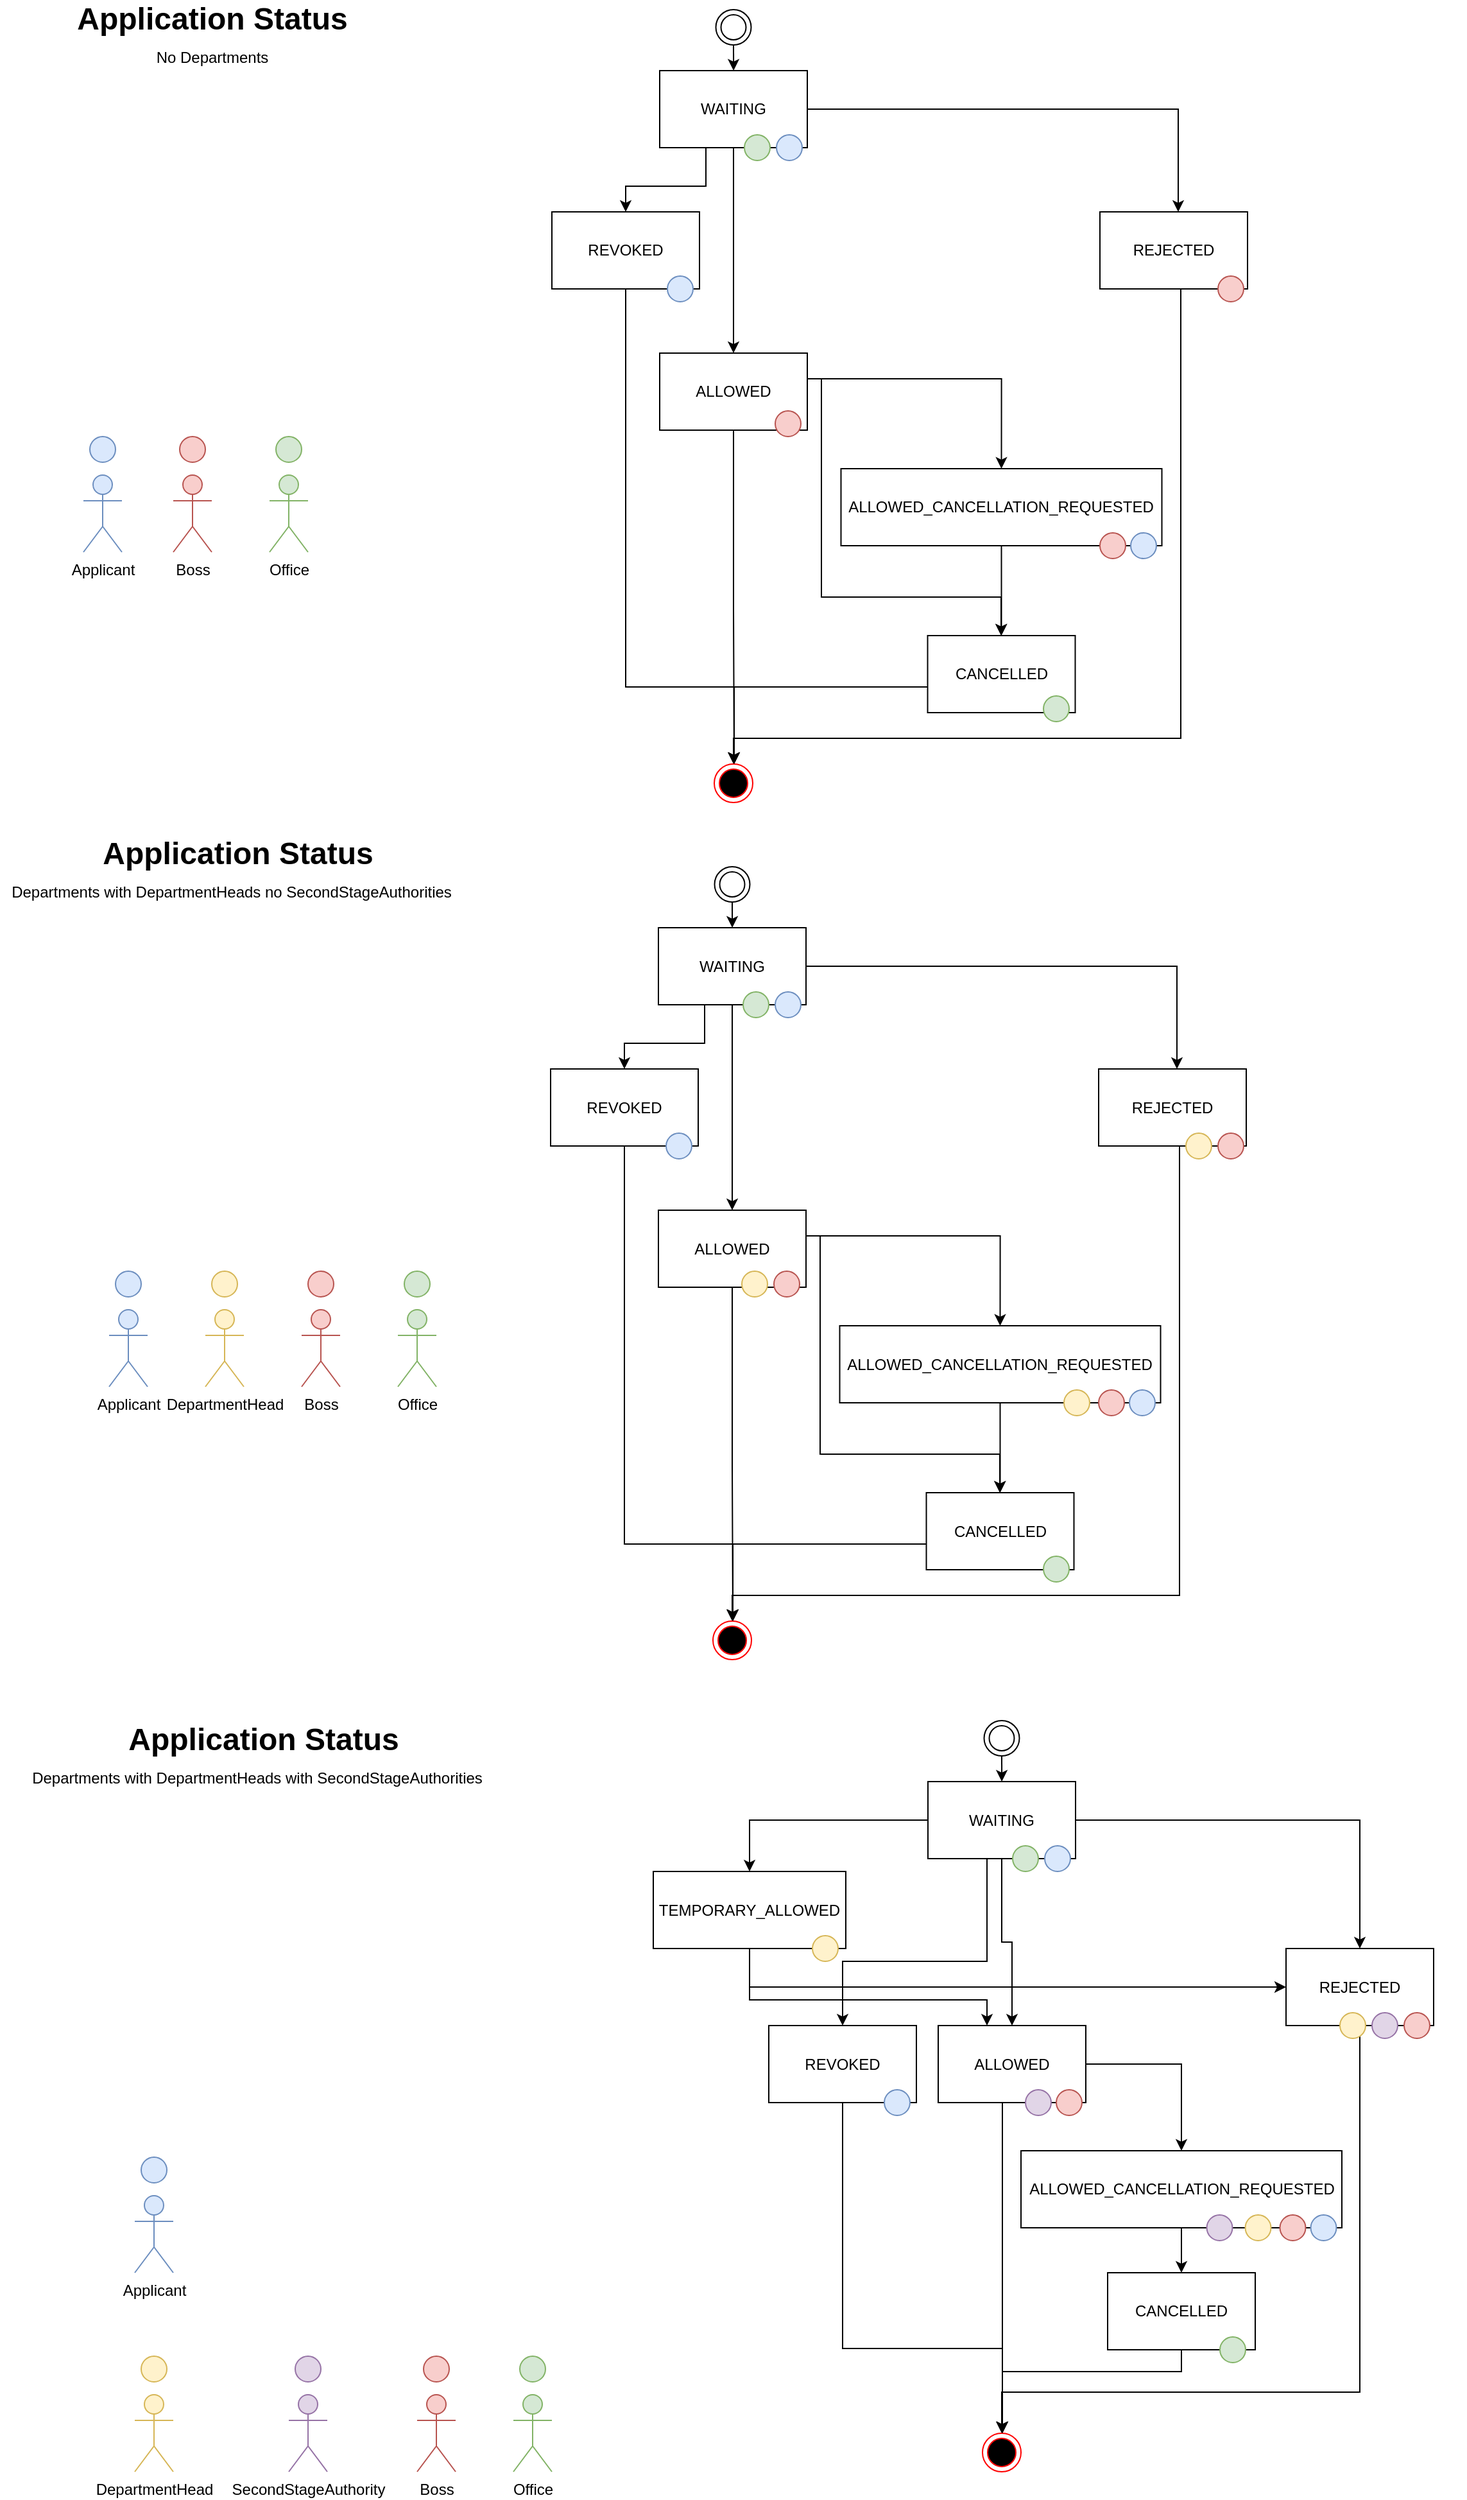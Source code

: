 <mxfile version="14.0.1" type="device"><diagram id="g-xDavWWQ0HRnOwT0rsQ" name="Page-1"><mxGraphModel dx="4890" dy="2297" grid="0" gridSize="10" guides="1" tooltips="1" connect="1" arrows="1" fold="1" page="1" pageScale="1" pageWidth="827" pageHeight="1169" math="0" shadow="0"><root><mxCell id="0"/><mxCell id="1" parent="0"/><mxCell id="nY6R7dculZnkkJ1szElw-7" value="" style="edgeStyle=orthogonalEdgeStyle;rounded=0;orthogonalLoop=1;jettySize=auto;html=1;" parent="1" source="nY6R7dculZnkkJ1szElw-1" target="nY6R7dculZnkkJ1szElw-5" edge="1"><mxGeometry relative="1" as="geometry"/></mxCell><mxCell id="nY6R7dculZnkkJ1szElw-10" style="edgeStyle=orthogonalEdgeStyle;rounded=0;orthogonalLoop=1;jettySize=auto;html=1;" parent="1" source="nY6R7dculZnkkJ1szElw-1" target="nY6R7dculZnkkJ1szElw-9" edge="1"><mxGeometry relative="1" as="geometry"><Array as="points"><mxPoint x="588" y="210"/></Array></mxGeometry></mxCell><mxCell id="nY6R7dculZnkkJ1szElw-24" style="edgeStyle=orthogonalEdgeStyle;rounded=0;orthogonalLoop=1;jettySize=auto;html=1;entryX=0.5;entryY=0;entryDx=0;entryDy=0;" parent="1" source="nY6R7dculZnkkJ1szElw-1" target="nY6R7dculZnkkJ1szElw-21" edge="1"><mxGeometry relative="1" as="geometry"><mxPoint x="120" y="510" as="targetPoint"/><Array as="points"><mxPoint x="220" y="270"/><mxPoint x="158" y="270"/></Array></mxGeometry></mxCell><mxCell id="nY6R7dculZnkkJ1szElw-1" value="WAITING" style="rounded=0;whiteSpace=wrap;html=1;" parent="1" vertex="1"><mxGeometry x="184" y="180" width="115" height="60" as="geometry"/></mxCell><mxCell id="nY6R7dculZnkkJ1szElw-2" value="&lt;b&gt;&lt;font style=&quot;font-size: 24px&quot;&gt;Application Status&lt;/font&gt;&lt;/b&gt;" style="text;html=1;align=center;verticalAlign=middle;resizable=0;points=[];autosize=1;" parent="1" vertex="1"><mxGeometry x="-280" y="130" width="230" height="20" as="geometry"/></mxCell><mxCell id="nY6R7dculZnkkJ1szElw-16" style="edgeStyle=orthogonalEdgeStyle;rounded=0;orthogonalLoop=1;jettySize=auto;html=1;exitX=0.5;exitY=1;exitDx=0;exitDy=0;" parent="1" source="nY6R7dculZnkkJ1szElw-5" target="nY6R7dculZnkkJ1szElw-13" edge="1"><mxGeometry relative="1" as="geometry"><Array as="points"><mxPoint x="242" y="600"/><mxPoint x="242" y="600"/></Array></mxGeometry></mxCell><mxCell id="nY6R7dculZnkkJ1szElw-22" style="edgeStyle=orthogonalEdgeStyle;rounded=0;orthogonalLoop=1;jettySize=auto;html=1;entryX=0.5;entryY=0;entryDx=0;entryDy=0;exitX=1;exitY=0.5;exitDx=0;exitDy=0;" parent="1" source="nY6R7dculZnkkJ1szElw-5" target="7NPfT6Cuin0GZXeHlsJb-2" edge="1"><mxGeometry relative="1" as="geometry"><Array as="points"><mxPoint x="450" y="420"/></Array></mxGeometry></mxCell><mxCell id="7NPfT6Cuin0GZXeHlsJb-9" style="edgeStyle=orthogonalEdgeStyle;rounded=0;orthogonalLoop=1;jettySize=auto;html=1;exitX=1;exitY=0.5;exitDx=0;exitDy=0;" edge="1" parent="1" source="nY6R7dculZnkkJ1szElw-5" target="nY6R7dculZnkkJ1szElw-20"><mxGeometry relative="1" as="geometry"><Array as="points"><mxPoint x="299" y="420"/><mxPoint x="310" y="420"/><mxPoint x="310" y="590"/><mxPoint x="450" y="590"/></Array></mxGeometry></mxCell><mxCell id="nY6R7dculZnkkJ1szElw-5" value="ALLOWED" style="rounded=0;whiteSpace=wrap;html=1;" parent="1" vertex="1"><mxGeometry x="184" y="400" width="115" height="60" as="geometry"/></mxCell><mxCell id="nY6R7dculZnkkJ1szElw-18" style="edgeStyle=orthogonalEdgeStyle;rounded=0;orthogonalLoop=1;jettySize=auto;html=1;entryX=0.5;entryY=0;entryDx=0;entryDy=0;" parent="1" source="nY6R7dculZnkkJ1szElw-9" target="nY6R7dculZnkkJ1szElw-13" edge="1"><mxGeometry relative="1" as="geometry"><Array as="points"><mxPoint x="590" y="700"/><mxPoint x="242" y="700"/></Array></mxGeometry></mxCell><mxCell id="nY6R7dculZnkkJ1szElw-9" value="REJECTED" style="rounded=0;whiteSpace=wrap;html=1;" parent="1" vertex="1"><mxGeometry x="527" y="290" width="115" height="60" as="geometry"/></mxCell><mxCell id="nY6R7dculZnkkJ1szElw-13" value="" style="ellipse;html=1;shape=endState;fillColor=#000000;strokeColor=#ff0000;" parent="1" vertex="1"><mxGeometry x="226.5" y="720" width="30" height="30" as="geometry"/></mxCell><mxCell id="nY6R7dculZnkkJ1szElw-15" style="edgeStyle=orthogonalEdgeStyle;rounded=0;orthogonalLoop=1;jettySize=auto;html=1;" parent="1" source="nY6R7dculZnkkJ1szElw-14" target="nY6R7dculZnkkJ1szElw-1" edge="1"><mxGeometry relative="1" as="geometry"/></mxCell><mxCell id="nY6R7dculZnkkJ1szElw-14" value="" style="ellipse;shape=doubleEllipse;html=1;dashed=0;whitespace=wrap;aspect=fixed;" parent="1" vertex="1"><mxGeometry x="227.75" y="132.5" width="27.5" height="27.5" as="geometry"/></mxCell><mxCell id="nY6R7dculZnkkJ1szElw-23" style="edgeStyle=orthogonalEdgeStyle;rounded=0;orthogonalLoop=1;jettySize=auto;html=1;" parent="1" source="nY6R7dculZnkkJ1szElw-20" target="nY6R7dculZnkkJ1szElw-13" edge="1"><mxGeometry relative="1" as="geometry"><Array as="points"><mxPoint x="242" y="660"/></Array></mxGeometry></mxCell><mxCell id="nY6R7dculZnkkJ1szElw-20" value="CANCELLED" style="rounded=0;whiteSpace=wrap;html=1;" parent="1" vertex="1"><mxGeometry x="392.75" y="620" width="115" height="60" as="geometry"/></mxCell><mxCell id="nY6R7dculZnkkJ1szElw-25" style="edgeStyle=orthogonalEdgeStyle;rounded=0;orthogonalLoop=1;jettySize=auto;html=1;" parent="1" source="nY6R7dculZnkkJ1szElw-21" target="nY6R7dculZnkkJ1szElw-13" edge="1"><mxGeometry relative="1" as="geometry"><Array as="points"><mxPoint x="158" y="660"/><mxPoint x="242" y="660"/></Array></mxGeometry></mxCell><mxCell id="nY6R7dculZnkkJ1szElw-26" value="Boss" style="shape=umlActor;verticalLabelPosition=bottom;verticalAlign=top;html=1;outlineConnect=0;fillColor=#f8cecc;strokeColor=#b85450;" parent="1" vertex="1"><mxGeometry x="-195" y="495" width="30" height="60" as="geometry"/></mxCell><mxCell id="nY6R7dculZnkkJ1szElw-27" value="Applicant" style="shape=umlActor;verticalLabelPosition=bottom;verticalAlign=top;html=1;outlineConnect=0;fillColor=#dae8fc;strokeColor=#6c8ebf;" parent="1" vertex="1"><mxGeometry x="-265" y="495" width="30" height="60" as="geometry"/></mxCell><mxCell id="nY6R7dculZnkkJ1szElw-37" value="" style="ellipse;whiteSpace=wrap;html=1;aspect=fixed;fillColor=#f8cecc;strokeColor=#b85450;" parent="1" vertex="1"><mxGeometry x="-190" y="465" width="20" height="20" as="geometry"/></mxCell><mxCell id="nY6R7dculZnkkJ1szElw-41" value="" style="group" parent="1" vertex="1" connectable="0"><mxGeometry x="569" y="340" width="70" height="20" as="geometry"/></mxCell><mxCell id="nY6R7dculZnkkJ1szElw-40" value="" style="ellipse;whiteSpace=wrap;html=1;aspect=fixed;fillColor=#f8cecc;strokeColor=#b85450;" parent="nY6R7dculZnkkJ1szElw-41" vertex="1"><mxGeometry x="50" width="20" height="20" as="geometry"/></mxCell><mxCell id="nY6R7dculZnkkJ1szElw-46" value="Office" style="shape=umlActor;verticalLabelPosition=bottom;verticalAlign=top;html=1;outlineConnect=0;fillColor=#d5e8d4;strokeColor=#82b366;" parent="1" vertex="1"><mxGeometry x="-120" y="495" width="30" height="60" as="geometry"/></mxCell><mxCell id="nY6R7dculZnkkJ1szElw-51" value="" style="ellipse;whiteSpace=wrap;html=1;aspect=fixed;fillColor=#d5e8d4;strokeColor=#82b366;" parent="1" vertex="1"><mxGeometry x="-115" y="465" width="20" height="20" as="geometry"/></mxCell><mxCell id="nY6R7dculZnkkJ1szElw-52" value="" style="ellipse;whiteSpace=wrap;html=1;aspect=fixed;fillColor=#d5e8d4;strokeColor=#82b366;" parent="1" vertex="1"><mxGeometry x="483" y="667" width="20" height="20" as="geometry"/></mxCell><mxCell id="nY6R7dculZnkkJ1szElw-53" value="" style="ellipse;whiteSpace=wrap;html=1;aspect=fixed;fillColor=#dae8fc;strokeColor=#6c8ebf;" parent="1" vertex="1"><mxGeometry x="-260" y="465" width="20" height="20" as="geometry"/></mxCell><mxCell id="nY6R7dculZnkkJ1szElw-57" value="" style="ellipse;whiteSpace=wrap;html=1;aspect=fixed;fillColor=#dae8fc;strokeColor=#6c8ebf;" parent="1" vertex="1"><mxGeometry x="275" y="230" width="20" height="20" as="geometry"/></mxCell><mxCell id="nY6R7dculZnkkJ1szElw-59" value="" style="group" parent="1" vertex="1" connectable="0"><mxGeometry x="224" y="445" width="70" height="20" as="geometry"/></mxCell><mxCell id="nY6R7dculZnkkJ1szElw-62" value="" style="ellipse;whiteSpace=wrap;html=1;aspect=fixed;fillColor=#f8cecc;strokeColor=#b85450;" parent="nY6R7dculZnkkJ1szElw-59" vertex="1"><mxGeometry x="50" width="20" height="20" as="geometry"/></mxCell><mxCell id="nY6R7dculZnkkJ1szElw-147" value="" style="ellipse;whiteSpace=wrap;html=1;aspect=fixed;fillColor=#d5e8d4;strokeColor=#82b366;" parent="1" vertex="1"><mxGeometry x="250" y="230" width="20" height="20" as="geometry"/></mxCell><mxCell id="nY6R7dculZnkkJ1szElw-153" value="&lt;b&gt;&lt;font style=&quot;font-size: 24px&quot;&gt;Application Status&lt;/font&gt;&lt;/b&gt;" style="text;html=1;align=center;verticalAlign=middle;resizable=0;points=[];autosize=1;" parent="1" vertex="1"><mxGeometry x="-260" y="780" width="230" height="20" as="geometry"/></mxCell><mxCell id="nY6R7dculZnkkJ1szElw-169" value="Boss" style="shape=umlActor;verticalLabelPosition=bottom;verticalAlign=top;html=1;outlineConnect=0;fillColor=#f8cecc;strokeColor=#b85450;" parent="1" vertex="1"><mxGeometry x="-95" y="1145" width="30" height="60" as="geometry"/></mxCell><mxCell id="nY6R7dculZnkkJ1szElw-170" value="Applicant" style="shape=umlActor;verticalLabelPosition=bottom;verticalAlign=top;html=1;outlineConnect=0;fillColor=#dae8fc;strokeColor=#6c8ebf;" parent="1" vertex="1"><mxGeometry x="-245" y="1145" width="30" height="60" as="geometry"/></mxCell><mxCell id="nY6R7dculZnkkJ1szElw-171" value="DepartmentHead" style="shape=umlActor;verticalLabelPosition=bottom;verticalAlign=top;html=1;outlineConnect=0;fillColor=#fff2cc;strokeColor=#d6b656;" parent="1" vertex="1"><mxGeometry x="-170" y="1145" width="30" height="60" as="geometry"/></mxCell><mxCell id="nY6R7dculZnkkJ1szElw-173" value="" style="ellipse;whiteSpace=wrap;html=1;aspect=fixed;fillColor=#fff2cc;strokeColor=#d6b656;" parent="1" vertex="1"><mxGeometry x="-165" y="1115" width="20" height="20" as="geometry"/></mxCell><mxCell id="nY6R7dculZnkkJ1szElw-175" value="" style="ellipse;whiteSpace=wrap;html=1;aspect=fixed;fillColor=#f8cecc;strokeColor=#b85450;" parent="1" vertex="1"><mxGeometry x="-90" y="1115" width="20" height="20" as="geometry"/></mxCell><mxCell id="nY6R7dculZnkkJ1szElw-180" value="Office" style="shape=umlActor;verticalLabelPosition=bottom;verticalAlign=top;html=1;outlineConnect=0;fillColor=#d5e8d4;strokeColor=#82b366;" parent="1" vertex="1"><mxGeometry x="-20" y="1145" width="30" height="60" as="geometry"/></mxCell><mxCell id="nY6R7dculZnkkJ1szElw-181" value="" style="ellipse;whiteSpace=wrap;html=1;aspect=fixed;fillColor=#d5e8d4;strokeColor=#82b366;" parent="1" vertex="1"><mxGeometry x="-15" y="1115" width="20" height="20" as="geometry"/></mxCell><mxCell id="nY6R7dculZnkkJ1szElw-183" value="" style="ellipse;whiteSpace=wrap;html=1;aspect=fixed;fillColor=#dae8fc;strokeColor=#6c8ebf;" parent="1" vertex="1"><mxGeometry x="-240" y="1115" width="20" height="20" as="geometry"/></mxCell><mxCell id="nY6R7dculZnkkJ1szElw-192" value="" style="edgeStyle=orthogonalEdgeStyle;rounded=0;orthogonalLoop=1;jettySize=auto;html=1;" parent="1" source="nY6R7dculZnkkJ1szElw-196" target="nY6R7dculZnkkJ1szElw-200" edge="1"><mxGeometry relative="1" as="geometry"/></mxCell><mxCell id="nY6R7dculZnkkJ1szElw-193" value="" style="edgeStyle=orthogonalEdgeStyle;rounded=0;orthogonalLoop=1;jettySize=auto;html=1;" parent="1" source="nY6R7dculZnkkJ1szElw-196" target="nY6R7dculZnkkJ1szElw-203" edge="1"><mxGeometry relative="1" as="geometry"/></mxCell><mxCell id="nY6R7dculZnkkJ1szElw-194" style="edgeStyle=orthogonalEdgeStyle;rounded=0;orthogonalLoop=1;jettySize=auto;html=1;" parent="1" source="nY6R7dculZnkkJ1szElw-196" target="nY6R7dculZnkkJ1szElw-205" edge="1"><mxGeometry relative="1" as="geometry"/></mxCell><mxCell id="nY6R7dculZnkkJ1szElw-195" style="edgeStyle=orthogonalEdgeStyle;rounded=0;orthogonalLoop=1;jettySize=auto;html=1;entryX=0.5;entryY=0;entryDx=0;entryDy=0;" parent="1" source="nY6R7dculZnkkJ1szElw-196" target="nY6R7dculZnkkJ1szElw-212" edge="1"><mxGeometry relative="1" as="geometry"><mxPoint x="329" y="1842.5" as="targetPoint"/><Array as="points"><mxPoint x="439" y="1652.5"/><mxPoint x="326" y="1652.5"/></Array></mxGeometry></mxCell><mxCell id="nY6R7dculZnkkJ1szElw-196" value="WAITING" style="rounded=0;whiteSpace=wrap;html=1;" parent="1" vertex="1"><mxGeometry x="393" y="1512.5" width="115" height="60" as="geometry"/></mxCell><mxCell id="nY6R7dculZnkkJ1szElw-197" value="&lt;b&gt;&lt;font style=&quot;font-size: 24px&quot;&gt;Application Status&lt;/font&gt;&lt;/b&gt;" style="text;html=1;align=center;verticalAlign=middle;resizable=0;points=[];autosize=1;" parent="1" vertex="1"><mxGeometry x="-240" y="1470" width="230" height="20" as="geometry"/></mxCell><mxCell id="nY6R7dculZnkkJ1szElw-198" value="" style="edgeStyle=orthogonalEdgeStyle;rounded=0;orthogonalLoop=1;jettySize=auto;html=1;" parent="1" source="nY6R7dculZnkkJ1szElw-200" target="nY6R7dculZnkkJ1szElw-203" edge="1"><mxGeometry relative="1" as="geometry"><Array as="points"><mxPoint x="254" y="1682.5"/><mxPoint x="439" y="1682.5"/></Array></mxGeometry></mxCell><mxCell id="nY6R7dculZnkkJ1szElw-199" style="edgeStyle=orthogonalEdgeStyle;rounded=0;orthogonalLoop=1;jettySize=auto;html=1;entryX=0;entryY=0.5;entryDx=0;entryDy=0;" parent="1" target="nY6R7dculZnkkJ1szElw-205" edge="1"><mxGeometry relative="1" as="geometry"><mxPoint x="254" y="1652.5" as="sourcePoint"/><Array as="points"><mxPoint x="254" y="1672.5"/></Array></mxGeometry></mxCell><mxCell id="nY6R7dculZnkkJ1szElw-201" style="edgeStyle=orthogonalEdgeStyle;rounded=0;orthogonalLoop=1;jettySize=auto;html=1;exitX=0.5;exitY=1;exitDx=0;exitDy=0;" parent="1" source="nY6R7dculZnkkJ1szElw-203" target="nY6R7dculZnkkJ1szElw-206" edge="1"><mxGeometry relative="1" as="geometry"><Array as="points"><mxPoint x="451" y="1932.5"/><mxPoint x="451" y="1932.5"/></Array></mxGeometry></mxCell><mxCell id="nY6R7dculZnkkJ1szElw-204" style="edgeStyle=orthogonalEdgeStyle;rounded=0;orthogonalLoop=1;jettySize=auto;html=1;entryX=0.5;entryY=0;entryDx=0;entryDy=0;" parent="1" source="nY6R7dculZnkkJ1szElw-205" target="nY6R7dculZnkkJ1szElw-206" edge="1"><mxGeometry relative="1" as="geometry"><Array as="points"><mxPoint x="730" y="1988"/><mxPoint x="451" y="1988"/></Array></mxGeometry></mxCell><mxCell id="nY6R7dculZnkkJ1szElw-206" value="" style="ellipse;html=1;shape=endState;fillColor=#000000;strokeColor=#ff0000;" parent="1" vertex="1"><mxGeometry x="435.5" y="2020" width="30" height="30" as="geometry"/></mxCell><mxCell id="nY6R7dculZnkkJ1szElw-207" style="edgeStyle=orthogonalEdgeStyle;rounded=0;orthogonalLoop=1;jettySize=auto;html=1;" parent="1" source="nY6R7dculZnkkJ1szElw-208" target="nY6R7dculZnkkJ1szElw-196" edge="1"><mxGeometry relative="1" as="geometry"/></mxCell><mxCell id="nY6R7dculZnkkJ1szElw-208" value="" style="ellipse;shape=doubleEllipse;html=1;dashed=0;whitespace=wrap;aspect=fixed;" parent="1" vertex="1"><mxGeometry x="436.75" y="1465" width="27.5" height="27.5" as="geometry"/></mxCell><mxCell id="nY6R7dculZnkkJ1szElw-209" style="edgeStyle=orthogonalEdgeStyle;rounded=0;orthogonalLoop=1;jettySize=auto;html=1;exitX=0.5;exitY=1;exitDx=0;exitDy=0;" parent="1" source="nY6R7dculZnkkJ1szElw-210" target="nY6R7dculZnkkJ1szElw-206" edge="1"><mxGeometry relative="1" as="geometry"><Array as="points"><mxPoint x="591" y="1972"/><mxPoint x="451" y="1972"/></Array></mxGeometry></mxCell><mxCell id="nY6R7dculZnkkJ1szElw-211" style="edgeStyle=orthogonalEdgeStyle;rounded=0;orthogonalLoop=1;jettySize=auto;html=1;" parent="1" source="nY6R7dculZnkkJ1szElw-212" target="nY6R7dculZnkkJ1szElw-206" edge="1"><mxGeometry relative="1" as="geometry"><Array as="points"><mxPoint x="327" y="1954"/><mxPoint x="451" y="1954"/></Array></mxGeometry></mxCell><mxCell id="nY6R7dculZnkkJ1szElw-213" value="Boss" style="shape=umlActor;verticalLabelPosition=bottom;verticalAlign=top;html=1;outlineConnect=0;fillColor=#f8cecc;strokeColor=#b85450;" parent="1" vertex="1"><mxGeometry x="-5" y="1990" width="30" height="60" as="geometry"/></mxCell><mxCell id="nY6R7dculZnkkJ1szElw-214" value="Applicant" style="shape=umlActor;verticalLabelPosition=bottom;verticalAlign=top;html=1;outlineConnect=0;fillColor=#dae8fc;strokeColor=#6c8ebf;" parent="1" vertex="1"><mxGeometry x="-225" y="1835" width="30" height="60" as="geometry"/></mxCell><mxCell id="nY6R7dculZnkkJ1szElw-215" value="DepartmentHead" style="shape=umlActor;verticalLabelPosition=bottom;verticalAlign=top;html=1;outlineConnect=0;fillColor=#fff2cc;strokeColor=#d6b656;" parent="1" vertex="1"><mxGeometry x="-225" y="1990" width="30" height="60" as="geometry"/></mxCell><mxCell id="nY6R7dculZnkkJ1szElw-216" value="SecondStageAuthority" style="shape=umlActor;verticalLabelPosition=bottom;verticalAlign=top;html=1;outlineConnect=0;fillColor=#e1d5e7;strokeColor=#9673a6;" parent="1" vertex="1"><mxGeometry x="-105" y="1990" width="30" height="60" as="geometry"/></mxCell><mxCell id="nY6R7dculZnkkJ1szElw-217" value="" style="ellipse;whiteSpace=wrap;html=1;aspect=fixed;fillColor=#fff2cc;strokeColor=#d6b656;" parent="1" vertex="1"><mxGeometry x="-220" y="1960" width="20" height="20" as="geometry"/></mxCell><mxCell id="nY6R7dculZnkkJ1szElw-218" value="" style="ellipse;whiteSpace=wrap;html=1;aspect=fixed;fillColor=#e1d5e7;strokeColor=#9673a6;" parent="1" vertex="1"><mxGeometry x="-100" y="1960" width="20" height="20" as="geometry"/></mxCell><mxCell id="nY6R7dculZnkkJ1szElw-219" value="" style="ellipse;whiteSpace=wrap;html=1;aspect=fixed;fillColor=#f8cecc;strokeColor=#b85450;" parent="1" vertex="1"><mxGeometry y="1960" width="20" height="20" as="geometry"/></mxCell><mxCell id="nY6R7dculZnkkJ1szElw-224" value="Office" style="shape=umlActor;verticalLabelPosition=bottom;verticalAlign=top;html=1;outlineConnect=0;fillColor=#d5e8d4;strokeColor=#82b366;" parent="1" vertex="1"><mxGeometry x="70" y="1990" width="30" height="60" as="geometry"/></mxCell><mxCell id="nY6R7dculZnkkJ1szElw-225" value="" style="ellipse;whiteSpace=wrap;html=1;aspect=fixed;fillColor=#d5e8d4;strokeColor=#82b366;" parent="1" vertex="1"><mxGeometry x="75" y="1960" width="20" height="20" as="geometry"/></mxCell><mxCell id="nY6R7dculZnkkJ1szElw-227" value="" style="ellipse;whiteSpace=wrap;html=1;aspect=fixed;fillColor=#dae8fc;strokeColor=#6c8ebf;" parent="1" vertex="1"><mxGeometry x="-220" y="1805" width="20" height="20" as="geometry"/></mxCell><mxCell id="nY6R7dculZnkkJ1szElw-230" value="" style="ellipse;whiteSpace=wrap;html=1;aspect=fixed;fillColor=#dae8fc;strokeColor=#6c8ebf;" parent="1" vertex="1"><mxGeometry x="484" y="1562.5" width="20" height="20" as="geometry"/></mxCell><mxCell id="nY6R7dculZnkkJ1szElw-235" value="" style="ellipse;whiteSpace=wrap;html=1;aspect=fixed;fillColor=#d5e8d4;strokeColor=#82b366;" parent="1" vertex="1"><mxGeometry x="459" y="1562.5" width="20" height="20" as="geometry"/></mxCell><mxCell id="nY6R7dculZnkkJ1szElw-238" value="No Departments" style="text;html=1;align=center;verticalAlign=middle;resizable=0;points=[];autosize=1;" parent="1" vertex="1"><mxGeometry x="-215" y="160" width="100" height="20" as="geometry"/></mxCell><mxCell id="nY6R7dculZnkkJ1szElw-239" value="Departments with DepartmentHeads no SecondStageAuthorities" style="text;html=1;align=center;verticalAlign=middle;resizable=0;points=[];autosize=1;" parent="1" vertex="1"><mxGeometry x="-330" y="810" width="360" height="20" as="geometry"/></mxCell><mxCell id="nY6R7dculZnkkJ1szElw-240" value="Departments with DepartmentHeads with SecondStageAuthorities" style="text;html=1;align=center;verticalAlign=middle;resizable=0;points=[];autosize=1;" parent="1" vertex="1"><mxGeometry x="-315" y="1500" width="370" height="20" as="geometry"/></mxCell><mxCell id="7NPfT6Cuin0GZXeHlsJb-3" style="edgeStyle=orthogonalEdgeStyle;rounded=0;orthogonalLoop=1;jettySize=auto;html=1;exitX=0.5;exitY=1;exitDx=0;exitDy=0;entryX=0.5;entryY=0;entryDx=0;entryDy=0;" edge="1" parent="1" source="7NPfT6Cuin0GZXeHlsJb-2" target="nY6R7dculZnkkJ1szElw-20"><mxGeometry relative="1" as="geometry"/></mxCell><mxCell id="7NPfT6Cuin0GZXeHlsJb-11" value="" style="group" vertex="1" connectable="0" parent="1"><mxGeometry x="100" y="290" width="115" height="70" as="geometry"/></mxCell><mxCell id="nY6R7dculZnkkJ1szElw-21" value="REVOKED" style="rounded=0;whiteSpace=wrap;html=1;" parent="7NPfT6Cuin0GZXeHlsJb-11" vertex="1"><mxGeometry width="115" height="60" as="geometry"/></mxCell><mxCell id="nY6R7dculZnkkJ1szElw-54" value="" style="ellipse;whiteSpace=wrap;html=1;aspect=fixed;fillColor=#dae8fc;strokeColor=#6c8ebf;" parent="7NPfT6Cuin0GZXeHlsJb-11" vertex="1"><mxGeometry x="90" y="50" width="20" height="20" as="geometry"/></mxCell><mxCell id="7NPfT6Cuin0GZXeHlsJb-12" value="" style="group" vertex="1" connectable="0" parent="1"><mxGeometry x="325.25" y="490" width="250" height="70" as="geometry"/></mxCell><mxCell id="7NPfT6Cuin0GZXeHlsJb-2" value="&lt;span class=&quot;blob-code-inner blob-code-marker&quot;&gt;&lt;span class=&quot;pl-c1&quot;&gt;ALLOWED_CANCELLATION_REQUESTED&lt;/span&gt;&lt;/span&gt;" style="rounded=0;whiteSpace=wrap;html=1;" vertex="1" parent="7NPfT6Cuin0GZXeHlsJb-12"><mxGeometry width="250" height="60" as="geometry"/></mxCell><mxCell id="7NPfT6Cuin0GZXeHlsJb-5" value="" style="ellipse;whiteSpace=wrap;html=1;aspect=fixed;fillColor=#dae8fc;strokeColor=#6c8ebf;" vertex="1" parent="7NPfT6Cuin0GZXeHlsJb-12"><mxGeometry x="225.75" y="50" width="20" height="20" as="geometry"/></mxCell><mxCell id="7NPfT6Cuin0GZXeHlsJb-6" value="" style="ellipse;whiteSpace=wrap;html=1;aspect=fixed;fillColor=#f8cecc;strokeColor=#b85450;" vertex="1" parent="7NPfT6Cuin0GZXeHlsJb-12"><mxGeometry x="201.75" y="50" width="20" height="20" as="geometry"/></mxCell><mxCell id="7NPfT6Cuin0GZXeHlsJb-14" value="" style="edgeStyle=orthogonalEdgeStyle;rounded=0;orthogonalLoop=1;jettySize=auto;html=1;" edge="1" parent="1" source="7NPfT6Cuin0GZXeHlsJb-17" target="7NPfT6Cuin0GZXeHlsJb-21"><mxGeometry relative="1" as="geometry"/></mxCell><mxCell id="7NPfT6Cuin0GZXeHlsJb-15" style="edgeStyle=orthogonalEdgeStyle;rounded=0;orthogonalLoop=1;jettySize=auto;html=1;" edge="1" parent="1" source="7NPfT6Cuin0GZXeHlsJb-17" target="7NPfT6Cuin0GZXeHlsJb-23"><mxGeometry relative="1" as="geometry"><Array as="points"><mxPoint x="587" y="877.5"/></Array></mxGeometry></mxCell><mxCell id="7NPfT6Cuin0GZXeHlsJb-16" style="edgeStyle=orthogonalEdgeStyle;rounded=0;orthogonalLoop=1;jettySize=auto;html=1;entryX=0.5;entryY=0;entryDx=0;entryDy=0;" edge="1" parent="1" source="7NPfT6Cuin0GZXeHlsJb-17" target="7NPfT6Cuin0GZXeHlsJb-39"><mxGeometry relative="1" as="geometry"><mxPoint x="119" y="1177.5" as="targetPoint"/><Array as="points"><mxPoint x="219" y="937.5"/><mxPoint x="157" y="937.5"/></Array></mxGeometry></mxCell><mxCell id="7NPfT6Cuin0GZXeHlsJb-17" value="WAITING" style="rounded=0;whiteSpace=wrap;html=1;" vertex="1" parent="1"><mxGeometry x="183" y="847.5" width="115" height="60" as="geometry"/></mxCell><mxCell id="7NPfT6Cuin0GZXeHlsJb-18" style="edgeStyle=orthogonalEdgeStyle;rounded=0;orthogonalLoop=1;jettySize=auto;html=1;exitX=0.5;exitY=1;exitDx=0;exitDy=0;" edge="1" parent="1" source="7NPfT6Cuin0GZXeHlsJb-21" target="7NPfT6Cuin0GZXeHlsJb-24"><mxGeometry relative="1" as="geometry"><Array as="points"><mxPoint x="241" y="1267.5"/><mxPoint x="241" y="1267.5"/></Array></mxGeometry></mxCell><mxCell id="7NPfT6Cuin0GZXeHlsJb-19" style="edgeStyle=orthogonalEdgeStyle;rounded=0;orthogonalLoop=1;jettySize=auto;html=1;entryX=0.5;entryY=0;entryDx=0;entryDy=0;exitX=1;exitY=0.5;exitDx=0;exitDy=0;" edge="1" parent="1" source="7NPfT6Cuin0GZXeHlsJb-21" target="7NPfT6Cuin0GZXeHlsJb-42"><mxGeometry relative="1" as="geometry"><Array as="points"><mxPoint x="449" y="1087.5"/></Array></mxGeometry></mxCell><mxCell id="7NPfT6Cuin0GZXeHlsJb-20" style="edgeStyle=orthogonalEdgeStyle;rounded=0;orthogonalLoop=1;jettySize=auto;html=1;exitX=1;exitY=0.5;exitDx=0;exitDy=0;" edge="1" parent="1" source="7NPfT6Cuin0GZXeHlsJb-21" target="7NPfT6Cuin0GZXeHlsJb-28"><mxGeometry relative="1" as="geometry"><Array as="points"><mxPoint x="298" y="1087.5"/><mxPoint x="309" y="1087.5"/><mxPoint x="309" y="1257.5"/><mxPoint x="449" y="1257.5"/></Array></mxGeometry></mxCell><mxCell id="7NPfT6Cuin0GZXeHlsJb-21" value="ALLOWED" style="rounded=0;whiteSpace=wrap;html=1;" vertex="1" parent="1"><mxGeometry x="183" y="1067.5" width="115" height="60" as="geometry"/></mxCell><mxCell id="7NPfT6Cuin0GZXeHlsJb-22" style="edgeStyle=orthogonalEdgeStyle;rounded=0;orthogonalLoop=1;jettySize=auto;html=1;entryX=0.5;entryY=0;entryDx=0;entryDy=0;" edge="1" parent="1" source="7NPfT6Cuin0GZXeHlsJb-23" target="7NPfT6Cuin0GZXeHlsJb-24"><mxGeometry relative="1" as="geometry"><Array as="points"><mxPoint x="589" y="1367.5"/><mxPoint x="241" y="1367.5"/></Array></mxGeometry></mxCell><mxCell id="7NPfT6Cuin0GZXeHlsJb-23" value="REJECTED" style="rounded=0;whiteSpace=wrap;html=1;" vertex="1" parent="1"><mxGeometry x="526" y="957.5" width="115" height="60" as="geometry"/></mxCell><mxCell id="7NPfT6Cuin0GZXeHlsJb-24" value="" style="ellipse;html=1;shape=endState;fillColor=#000000;strokeColor=#ff0000;" vertex="1" parent="1"><mxGeometry x="225.5" y="1387.5" width="30" height="30" as="geometry"/></mxCell><mxCell id="7NPfT6Cuin0GZXeHlsJb-25" style="edgeStyle=orthogonalEdgeStyle;rounded=0;orthogonalLoop=1;jettySize=auto;html=1;" edge="1" parent="1" source="7NPfT6Cuin0GZXeHlsJb-26" target="7NPfT6Cuin0GZXeHlsJb-17"><mxGeometry relative="1" as="geometry"/></mxCell><mxCell id="7NPfT6Cuin0GZXeHlsJb-26" value="" style="ellipse;shape=doubleEllipse;html=1;dashed=0;whitespace=wrap;aspect=fixed;" vertex="1" parent="1"><mxGeometry x="226.75" y="800" width="27.5" height="27.5" as="geometry"/></mxCell><mxCell id="7NPfT6Cuin0GZXeHlsJb-27" style="edgeStyle=orthogonalEdgeStyle;rounded=0;orthogonalLoop=1;jettySize=auto;html=1;" edge="1" parent="1" source="7NPfT6Cuin0GZXeHlsJb-28" target="7NPfT6Cuin0GZXeHlsJb-24"><mxGeometry relative="1" as="geometry"><Array as="points"><mxPoint x="241" y="1327.5"/></Array></mxGeometry></mxCell><mxCell id="7NPfT6Cuin0GZXeHlsJb-28" value="CANCELLED" style="rounded=0;whiteSpace=wrap;html=1;" vertex="1" parent="1"><mxGeometry x="391.75" y="1287.5" width="115" height="60" as="geometry"/></mxCell><mxCell id="7NPfT6Cuin0GZXeHlsJb-29" style="edgeStyle=orthogonalEdgeStyle;rounded=0;orthogonalLoop=1;jettySize=auto;html=1;" edge="1" parent="1" source="7NPfT6Cuin0GZXeHlsJb-39" target="7NPfT6Cuin0GZXeHlsJb-24"><mxGeometry relative="1" as="geometry"><Array as="points"><mxPoint x="157" y="1327.5"/><mxPoint x="241" y="1327.5"/></Array></mxGeometry></mxCell><mxCell id="7NPfT6Cuin0GZXeHlsJb-30" value="" style="group" vertex="1" connectable="0" parent="1"><mxGeometry x="569" y="1007.5" width="70" height="20" as="geometry"/></mxCell><mxCell id="7NPfT6Cuin0GZXeHlsJb-31" value="" style="ellipse;whiteSpace=wrap;html=1;aspect=fixed;fillColor=#f8cecc;strokeColor=#b85450;" vertex="1" parent="7NPfT6Cuin0GZXeHlsJb-30"><mxGeometry x="50" width="20" height="20" as="geometry"/></mxCell><mxCell id="7NPfT6Cuin0GZXeHlsJb-32" value="" style="ellipse;whiteSpace=wrap;html=1;aspect=fixed;fillColor=#d5e8d4;strokeColor=#82b366;" vertex="1" parent="1"><mxGeometry x="483" y="1337" width="20" height="20" as="geometry"/></mxCell><mxCell id="7NPfT6Cuin0GZXeHlsJb-33" value="" style="ellipse;whiteSpace=wrap;html=1;aspect=fixed;fillColor=#dae8fc;strokeColor=#6c8ebf;" vertex="1" parent="1"><mxGeometry x="274" y="897.5" width="20" height="20" as="geometry"/></mxCell><mxCell id="7NPfT6Cuin0GZXeHlsJb-34" value="" style="group" vertex="1" connectable="0" parent="1"><mxGeometry x="223" y="1115" width="70" height="20" as="geometry"/></mxCell><mxCell id="7NPfT6Cuin0GZXeHlsJb-35" value="" style="ellipse;whiteSpace=wrap;html=1;aspect=fixed;fillColor=#f8cecc;strokeColor=#b85450;" vertex="1" parent="7NPfT6Cuin0GZXeHlsJb-34"><mxGeometry x="50" width="20" height="20" as="geometry"/></mxCell><mxCell id="7NPfT6Cuin0GZXeHlsJb-36" value="" style="ellipse;whiteSpace=wrap;html=1;aspect=fixed;fillColor=#d5e8d4;strokeColor=#82b366;" vertex="1" parent="1"><mxGeometry x="249" y="897.5" width="20" height="20" as="geometry"/></mxCell><mxCell id="7NPfT6Cuin0GZXeHlsJb-37" style="edgeStyle=orthogonalEdgeStyle;rounded=0;orthogonalLoop=1;jettySize=auto;html=1;exitX=0.5;exitY=1;exitDx=0;exitDy=0;entryX=0.5;entryY=0;entryDx=0;entryDy=0;" edge="1" parent="1" source="7NPfT6Cuin0GZXeHlsJb-42" target="7NPfT6Cuin0GZXeHlsJb-28"><mxGeometry relative="1" as="geometry"/></mxCell><mxCell id="7NPfT6Cuin0GZXeHlsJb-38" value="" style="group" vertex="1" connectable="0" parent="1"><mxGeometry x="99" y="957.5" width="115" height="70" as="geometry"/></mxCell><mxCell id="7NPfT6Cuin0GZXeHlsJb-39" value="REVOKED" style="rounded=0;whiteSpace=wrap;html=1;" vertex="1" parent="7NPfT6Cuin0GZXeHlsJb-38"><mxGeometry width="115" height="60" as="geometry"/></mxCell><mxCell id="7NPfT6Cuin0GZXeHlsJb-40" value="" style="ellipse;whiteSpace=wrap;html=1;aspect=fixed;fillColor=#dae8fc;strokeColor=#6c8ebf;" vertex="1" parent="7NPfT6Cuin0GZXeHlsJb-38"><mxGeometry x="90" y="50" width="20" height="20" as="geometry"/></mxCell><mxCell id="7NPfT6Cuin0GZXeHlsJb-41" value="" style="group" vertex="1" connectable="0" parent="1"><mxGeometry x="324.25" y="1157.5" width="250" height="70" as="geometry"/></mxCell><mxCell id="7NPfT6Cuin0GZXeHlsJb-42" value="&lt;span class=&quot;blob-code-inner blob-code-marker&quot;&gt;&lt;span class=&quot;pl-c1&quot;&gt;ALLOWED_CANCELLATION_REQUESTED&lt;/span&gt;&lt;/span&gt;" style="rounded=0;whiteSpace=wrap;html=1;" vertex="1" parent="7NPfT6Cuin0GZXeHlsJb-41"><mxGeometry width="250" height="60" as="geometry"/></mxCell><mxCell id="7NPfT6Cuin0GZXeHlsJb-43" value="" style="ellipse;whiteSpace=wrap;html=1;aspect=fixed;fillColor=#dae8fc;strokeColor=#6c8ebf;" vertex="1" parent="7NPfT6Cuin0GZXeHlsJb-41"><mxGeometry x="225.75" y="50" width="20" height="20" as="geometry"/></mxCell><mxCell id="7NPfT6Cuin0GZXeHlsJb-44" value="" style="ellipse;whiteSpace=wrap;html=1;aspect=fixed;fillColor=#f8cecc;strokeColor=#b85450;" vertex="1" parent="7NPfT6Cuin0GZXeHlsJb-41"><mxGeometry x="201.75" y="50" width="20" height="20" as="geometry"/></mxCell><mxCell id="7NPfT6Cuin0GZXeHlsJb-50" value="" style="ellipse;whiteSpace=wrap;html=1;aspect=fixed;fillColor=#fff2cc;strokeColor=#d6b656;" vertex="1" parent="7NPfT6Cuin0GZXeHlsJb-41"><mxGeometry x="174.75" y="50" width="20" height="20" as="geometry"/></mxCell><mxCell id="7NPfT6Cuin0GZXeHlsJb-49" value="" style="ellipse;whiteSpace=wrap;html=1;aspect=fixed;fillColor=#fff2cc;strokeColor=#d6b656;" vertex="1" parent="1"><mxGeometry x="594" y="1007.5" width="20" height="20" as="geometry"/></mxCell><mxCell id="7NPfT6Cuin0GZXeHlsJb-51" value="" style="ellipse;whiteSpace=wrap;html=1;aspect=fixed;fillColor=#fff2cc;strokeColor=#d6b656;" vertex="1" parent="1"><mxGeometry x="248" y="1115" width="20" height="20" as="geometry"/></mxCell><mxCell id="7NPfT6Cuin0GZXeHlsJb-96" value="" style="group" vertex="1" connectable="0" parent="1"><mxGeometry x="179" y="1582.5" width="150" height="70" as="geometry"/></mxCell><mxCell id="nY6R7dculZnkkJ1szElw-200" value="TEMPORARY_ALLOWED" style="rounded=0;whiteSpace=wrap;html=1;" parent="7NPfT6Cuin0GZXeHlsJb-96" vertex="1"><mxGeometry width="150" height="60" as="geometry"/></mxCell><mxCell id="nY6R7dculZnkkJ1szElw-229" value="" style="ellipse;whiteSpace=wrap;html=1;aspect=fixed;fillColor=#fff2cc;strokeColor=#d6b656;" parent="7NPfT6Cuin0GZXeHlsJb-96" vertex="1"><mxGeometry x="124" y="50" width="20" height="20" as="geometry"/></mxCell><mxCell id="7NPfT6Cuin0GZXeHlsJb-97" value="" style="group" vertex="1" connectable="0" parent="1"><mxGeometry x="269" y="1702.5" width="115" height="70" as="geometry"/></mxCell><mxCell id="nY6R7dculZnkkJ1szElw-212" value="REVOKED" style="rounded=0;whiteSpace=wrap;html=1;" parent="7NPfT6Cuin0GZXeHlsJb-97" vertex="1"><mxGeometry width="115" height="60" as="geometry"/></mxCell><mxCell id="nY6R7dculZnkkJ1szElw-228" value="" style="ellipse;whiteSpace=wrap;html=1;aspect=fixed;fillColor=#dae8fc;strokeColor=#6c8ebf;" parent="7NPfT6Cuin0GZXeHlsJb-97" vertex="1"><mxGeometry x="90" y="50" width="20" height="20" as="geometry"/></mxCell><mxCell id="7NPfT6Cuin0GZXeHlsJb-98" value="" style="group;fontStyle=0" vertex="1" connectable="0" parent="1"><mxGeometry x="401" y="1702.5" width="136" height="70" as="geometry"/></mxCell><mxCell id="nY6R7dculZnkkJ1szElw-203" value="ALLOWED" style="rounded=0;whiteSpace=wrap;html=1;" parent="7NPfT6Cuin0GZXeHlsJb-98" vertex="1"><mxGeometry width="115" height="60" as="geometry"/></mxCell><mxCell id="nY6R7dculZnkkJ1szElw-233" value="" style="ellipse;whiteSpace=wrap;html=1;aspect=fixed;fillColor=#e1d5e7;strokeColor=#9673a6;" parent="7NPfT6Cuin0GZXeHlsJb-98" vertex="1"><mxGeometry x="68" y="50" width="20" height="20" as="geometry"/></mxCell><mxCell id="nY6R7dculZnkkJ1szElw-234" value="" style="ellipse;whiteSpace=wrap;html=1;aspect=fixed;fillColor=#f8cecc;strokeColor=#b85450;" parent="7NPfT6Cuin0GZXeHlsJb-98" vertex="1"><mxGeometry x="92" y="50" width="20" height="20" as="geometry"/></mxCell><mxCell id="7NPfT6Cuin0GZXeHlsJb-99" value="" style="group" vertex="1" connectable="0" parent="1"><mxGeometry x="533" y="1895" width="115" height="70" as="geometry"/></mxCell><mxCell id="nY6R7dculZnkkJ1szElw-210" value="CANCELLED" style="rounded=0;whiteSpace=wrap;html=1;" parent="7NPfT6Cuin0GZXeHlsJb-99" vertex="1"><mxGeometry width="115" height="60" as="geometry"/></mxCell><mxCell id="nY6R7dculZnkkJ1szElw-226" value="" style="ellipse;whiteSpace=wrap;html=1;aspect=fixed;fillColor=#d5e8d4;strokeColor=#82b366;" parent="7NPfT6Cuin0GZXeHlsJb-99" vertex="1"><mxGeometry x="87.5" y="50" width="20" height="20" as="geometry"/></mxCell><mxCell id="7NPfT6Cuin0GZXeHlsJb-100" value="" style="group" vertex="1" connectable="0" parent="1"><mxGeometry x="672" y="1642.5" width="140" height="70" as="geometry"/></mxCell><mxCell id="nY6R7dculZnkkJ1szElw-205" value="REJECTED" style="rounded=0;whiteSpace=wrap;html=1;" parent="7NPfT6Cuin0GZXeHlsJb-100" vertex="1"><mxGeometry width="115" height="60" as="geometry"/></mxCell><mxCell id="nY6R7dculZnkkJ1szElw-220" value="" style="group" parent="7NPfT6Cuin0GZXeHlsJb-100" vertex="1" connectable="0"><mxGeometry x="42" y="50" width="70" height="20" as="geometry"/></mxCell><mxCell id="nY6R7dculZnkkJ1szElw-221" value="" style="ellipse;whiteSpace=wrap;html=1;aspect=fixed;fillColor=#fff2cc;strokeColor=#d6b656;" parent="nY6R7dculZnkkJ1szElw-220" vertex="1"><mxGeometry width="20" height="20" as="geometry"/></mxCell><mxCell id="nY6R7dculZnkkJ1szElw-222" value="" style="ellipse;whiteSpace=wrap;html=1;aspect=fixed;fillColor=#e1d5e7;strokeColor=#9673a6;" parent="nY6R7dculZnkkJ1szElw-220" vertex="1"><mxGeometry x="25" width="20" height="20" as="geometry"/></mxCell><mxCell id="nY6R7dculZnkkJ1szElw-223" value="" style="ellipse;whiteSpace=wrap;html=1;aspect=fixed;fillColor=#f8cecc;strokeColor=#b85450;" parent="nY6R7dculZnkkJ1szElw-220" vertex="1"><mxGeometry x="50" width="20" height="20" as="geometry"/></mxCell><mxCell id="7NPfT6Cuin0GZXeHlsJb-101" value="" style="group" vertex="1" connectable="0" parent="1"><mxGeometry x="465.5" y="1800" width="250" height="70" as="geometry"/></mxCell><mxCell id="7NPfT6Cuin0GZXeHlsJb-91" value="&lt;span class=&quot;blob-code-inner blob-code-marker&quot;&gt;&lt;span class=&quot;pl-c1&quot;&gt;ALLOWED_CANCELLATION_REQUESTED&lt;/span&gt;&lt;/span&gt;" style="rounded=0;whiteSpace=wrap;html=1;container=0;" vertex="1" parent="7NPfT6Cuin0GZXeHlsJb-101"><mxGeometry width="250" height="60" as="geometry"/></mxCell><mxCell id="7NPfT6Cuin0GZXeHlsJb-92" value="" style="ellipse;whiteSpace=wrap;html=1;aspect=fixed;fillColor=#dae8fc;strokeColor=#6c8ebf;container=0;" vertex="1" parent="7NPfT6Cuin0GZXeHlsJb-101"><mxGeometry x="225.75" y="50" width="20" height="20" as="geometry"/></mxCell><mxCell id="7NPfT6Cuin0GZXeHlsJb-93" value="" style="ellipse;whiteSpace=wrap;html=1;aspect=fixed;fillColor=#f8cecc;strokeColor=#b85450;container=0;" vertex="1" parent="7NPfT6Cuin0GZXeHlsJb-101"><mxGeometry x="201.75" y="50" width="20" height="20" as="geometry"/></mxCell><mxCell id="7NPfT6Cuin0GZXeHlsJb-94" value="" style="ellipse;whiteSpace=wrap;html=1;aspect=fixed;fillColor=#fff2cc;strokeColor=#d6b656;container=0;" vertex="1" parent="7NPfT6Cuin0GZXeHlsJb-101"><mxGeometry x="174.75" y="50" width="20" height="20" as="geometry"/></mxCell><mxCell id="7NPfT6Cuin0GZXeHlsJb-95" value="" style="ellipse;whiteSpace=wrap;html=1;aspect=fixed;fillColor=#e1d5e7;strokeColor=#9673a6;container=0;" vertex="1" parent="7NPfT6Cuin0GZXeHlsJb-101"><mxGeometry x="144.75" y="50" width="20" height="20" as="geometry"/></mxCell><mxCell id="7NPfT6Cuin0GZXeHlsJb-102" style="edgeStyle=orthogonalEdgeStyle;rounded=0;orthogonalLoop=1;jettySize=auto;html=1;exitX=1;exitY=0.5;exitDx=0;exitDy=0;entryX=0.5;entryY=0;entryDx=0;entryDy=0;" edge="1" parent="1" source="nY6R7dculZnkkJ1szElw-203" target="7NPfT6Cuin0GZXeHlsJb-91"><mxGeometry relative="1" as="geometry"/></mxCell><mxCell id="7NPfT6Cuin0GZXeHlsJb-104" style="edgeStyle=orthogonalEdgeStyle;rounded=0;orthogonalLoop=1;jettySize=auto;html=1;exitX=0.5;exitY=1;exitDx=0;exitDy=0;entryX=0.5;entryY=0;entryDx=0;entryDy=0;" edge="1" parent="1" source="7NPfT6Cuin0GZXeHlsJb-91" target="nY6R7dculZnkkJ1szElw-210"><mxGeometry relative="1" as="geometry"/></mxCell></root></mxGraphModel></diagram></mxfile>